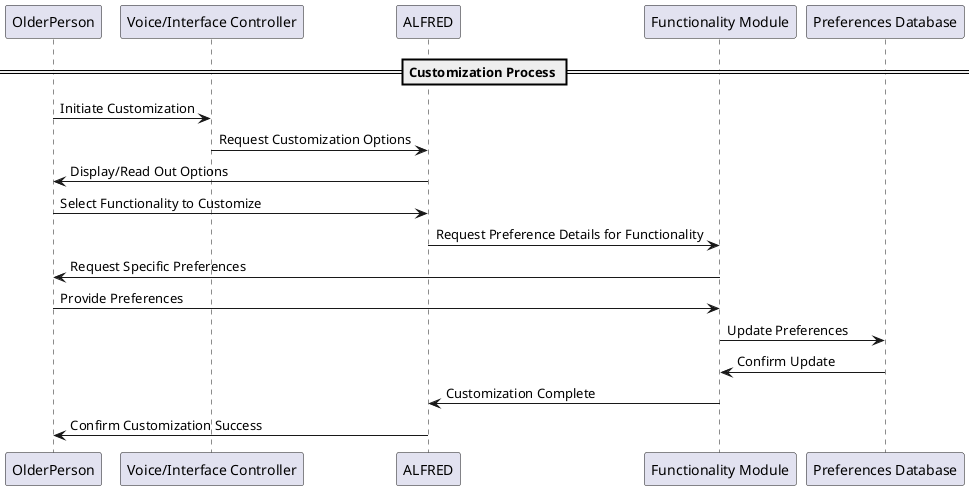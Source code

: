 @startuml
participant OlderPerson
participant "Voice/Interface Controller" as VIC
participant ALFRED
participant "Functionality Module" as FM
participant "Preferences Database" as PD

== Customization Process ==
OlderPerson -> VIC: Initiate Customization
VIC -> ALFRED: Request Customization Options
ALFRED -> OlderPerson: Display/Read Out Options
OlderPerson -> ALFRED: Select Functionality to Customize
ALFRED -> FM: Request Preference Details for Functionality
FM -> OlderPerson: Request Specific Preferences
OlderPerson -> FM: Provide Preferences
FM -> PD: Update Preferences
PD -> FM: Confirm Update
FM -> ALFRED: Customization Complete
ALFRED -> OlderPerson: Confirm Customization Success
@enduml